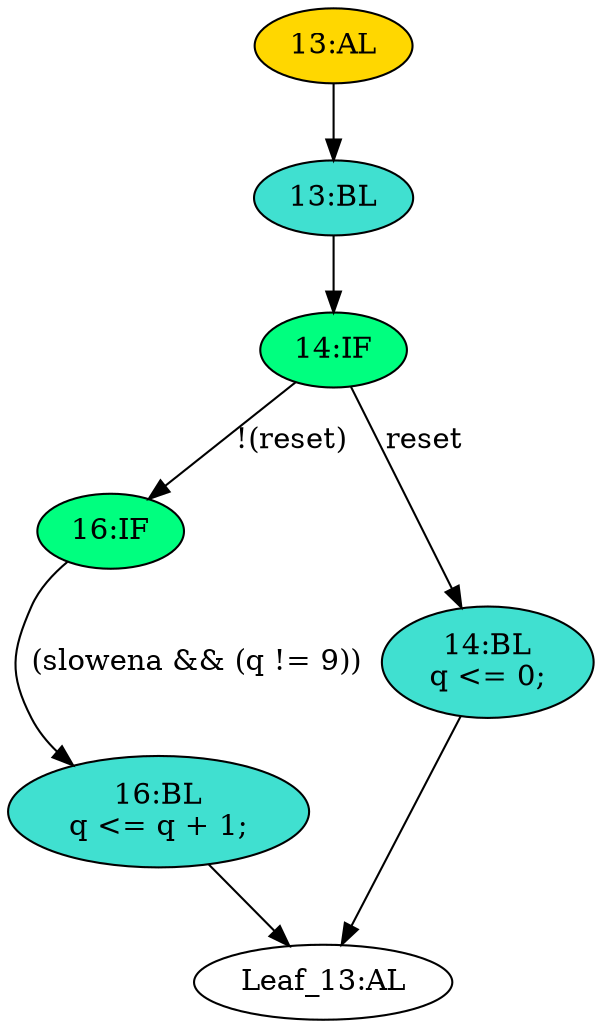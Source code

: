 strict digraph "" {
	node [label="\N"];
	"16:IF"	[ast="<pyverilog.vparser.ast.IfStatement object at 0x7f210b900350>",
		fillcolor=springgreen,
		label="16:IF",
		statements="[]",
		style=filled,
		typ=IfStatement];
	"16:BL"	[ast="<pyverilog.vparser.ast.Block object at 0x7f210b9004d0>",
		fillcolor=turquoise,
		label="16:BL
q <= q + 1;",
		statements="[<pyverilog.vparser.ast.NonblockingSubstitution object at 0x7f210b900510>]",
		style=filled,
		typ=Block];
	"16:IF" -> "16:BL"	[cond="['slowena', 'q']",
		label="(slowena && (q != 9))",
		lineno=16];
	"13:AL"	[ast="<pyverilog.vparser.ast.Always object at 0x7f210b900b10>",
		clk_sens=True,
		fillcolor=gold,
		label="13:AL",
		sens="['clk']",
		statements="[]",
		style=filled,
		typ=Always,
		use_var="['reset', 'q', 'slowena']"];
	"13:BL"	[ast="<pyverilog.vparser.ast.Block object at 0x7f210b900a10>",
		fillcolor=turquoise,
		label="13:BL",
		statements="[]",
		style=filled,
		typ=Block];
	"13:AL" -> "13:BL"	[cond="[]",
		lineno=None];
	"14:IF"	[ast="<pyverilog.vparser.ast.IfStatement object at 0x7f210b900a50>",
		fillcolor=springgreen,
		label="14:IF",
		statements="[]",
		style=filled,
		typ=IfStatement];
	"13:BL" -> "14:IF"	[cond="[]",
		lineno=None];
	"14:IF" -> "16:IF"	[cond="['reset']",
		label="!(reset)",
		lineno=14];
	"14:BL"	[ast="<pyverilog.vparser.ast.Block object at 0x7f210b900990>",
		fillcolor=turquoise,
		label="14:BL
q <= 0;",
		statements="[<pyverilog.vparser.ast.NonblockingSubstitution object at 0x7f210b900850>]",
		style=filled,
		typ=Block];
	"14:IF" -> "14:BL"	[cond="['reset']",
		label=reset,
		lineno=14];
	"Leaf_13:AL"	[def_var="['q']",
		label="Leaf_13:AL"];
	"14:BL" -> "Leaf_13:AL"	[cond="[]",
		lineno=None];
	"16:BL" -> "Leaf_13:AL"	[cond="[]",
		lineno=None];
}
